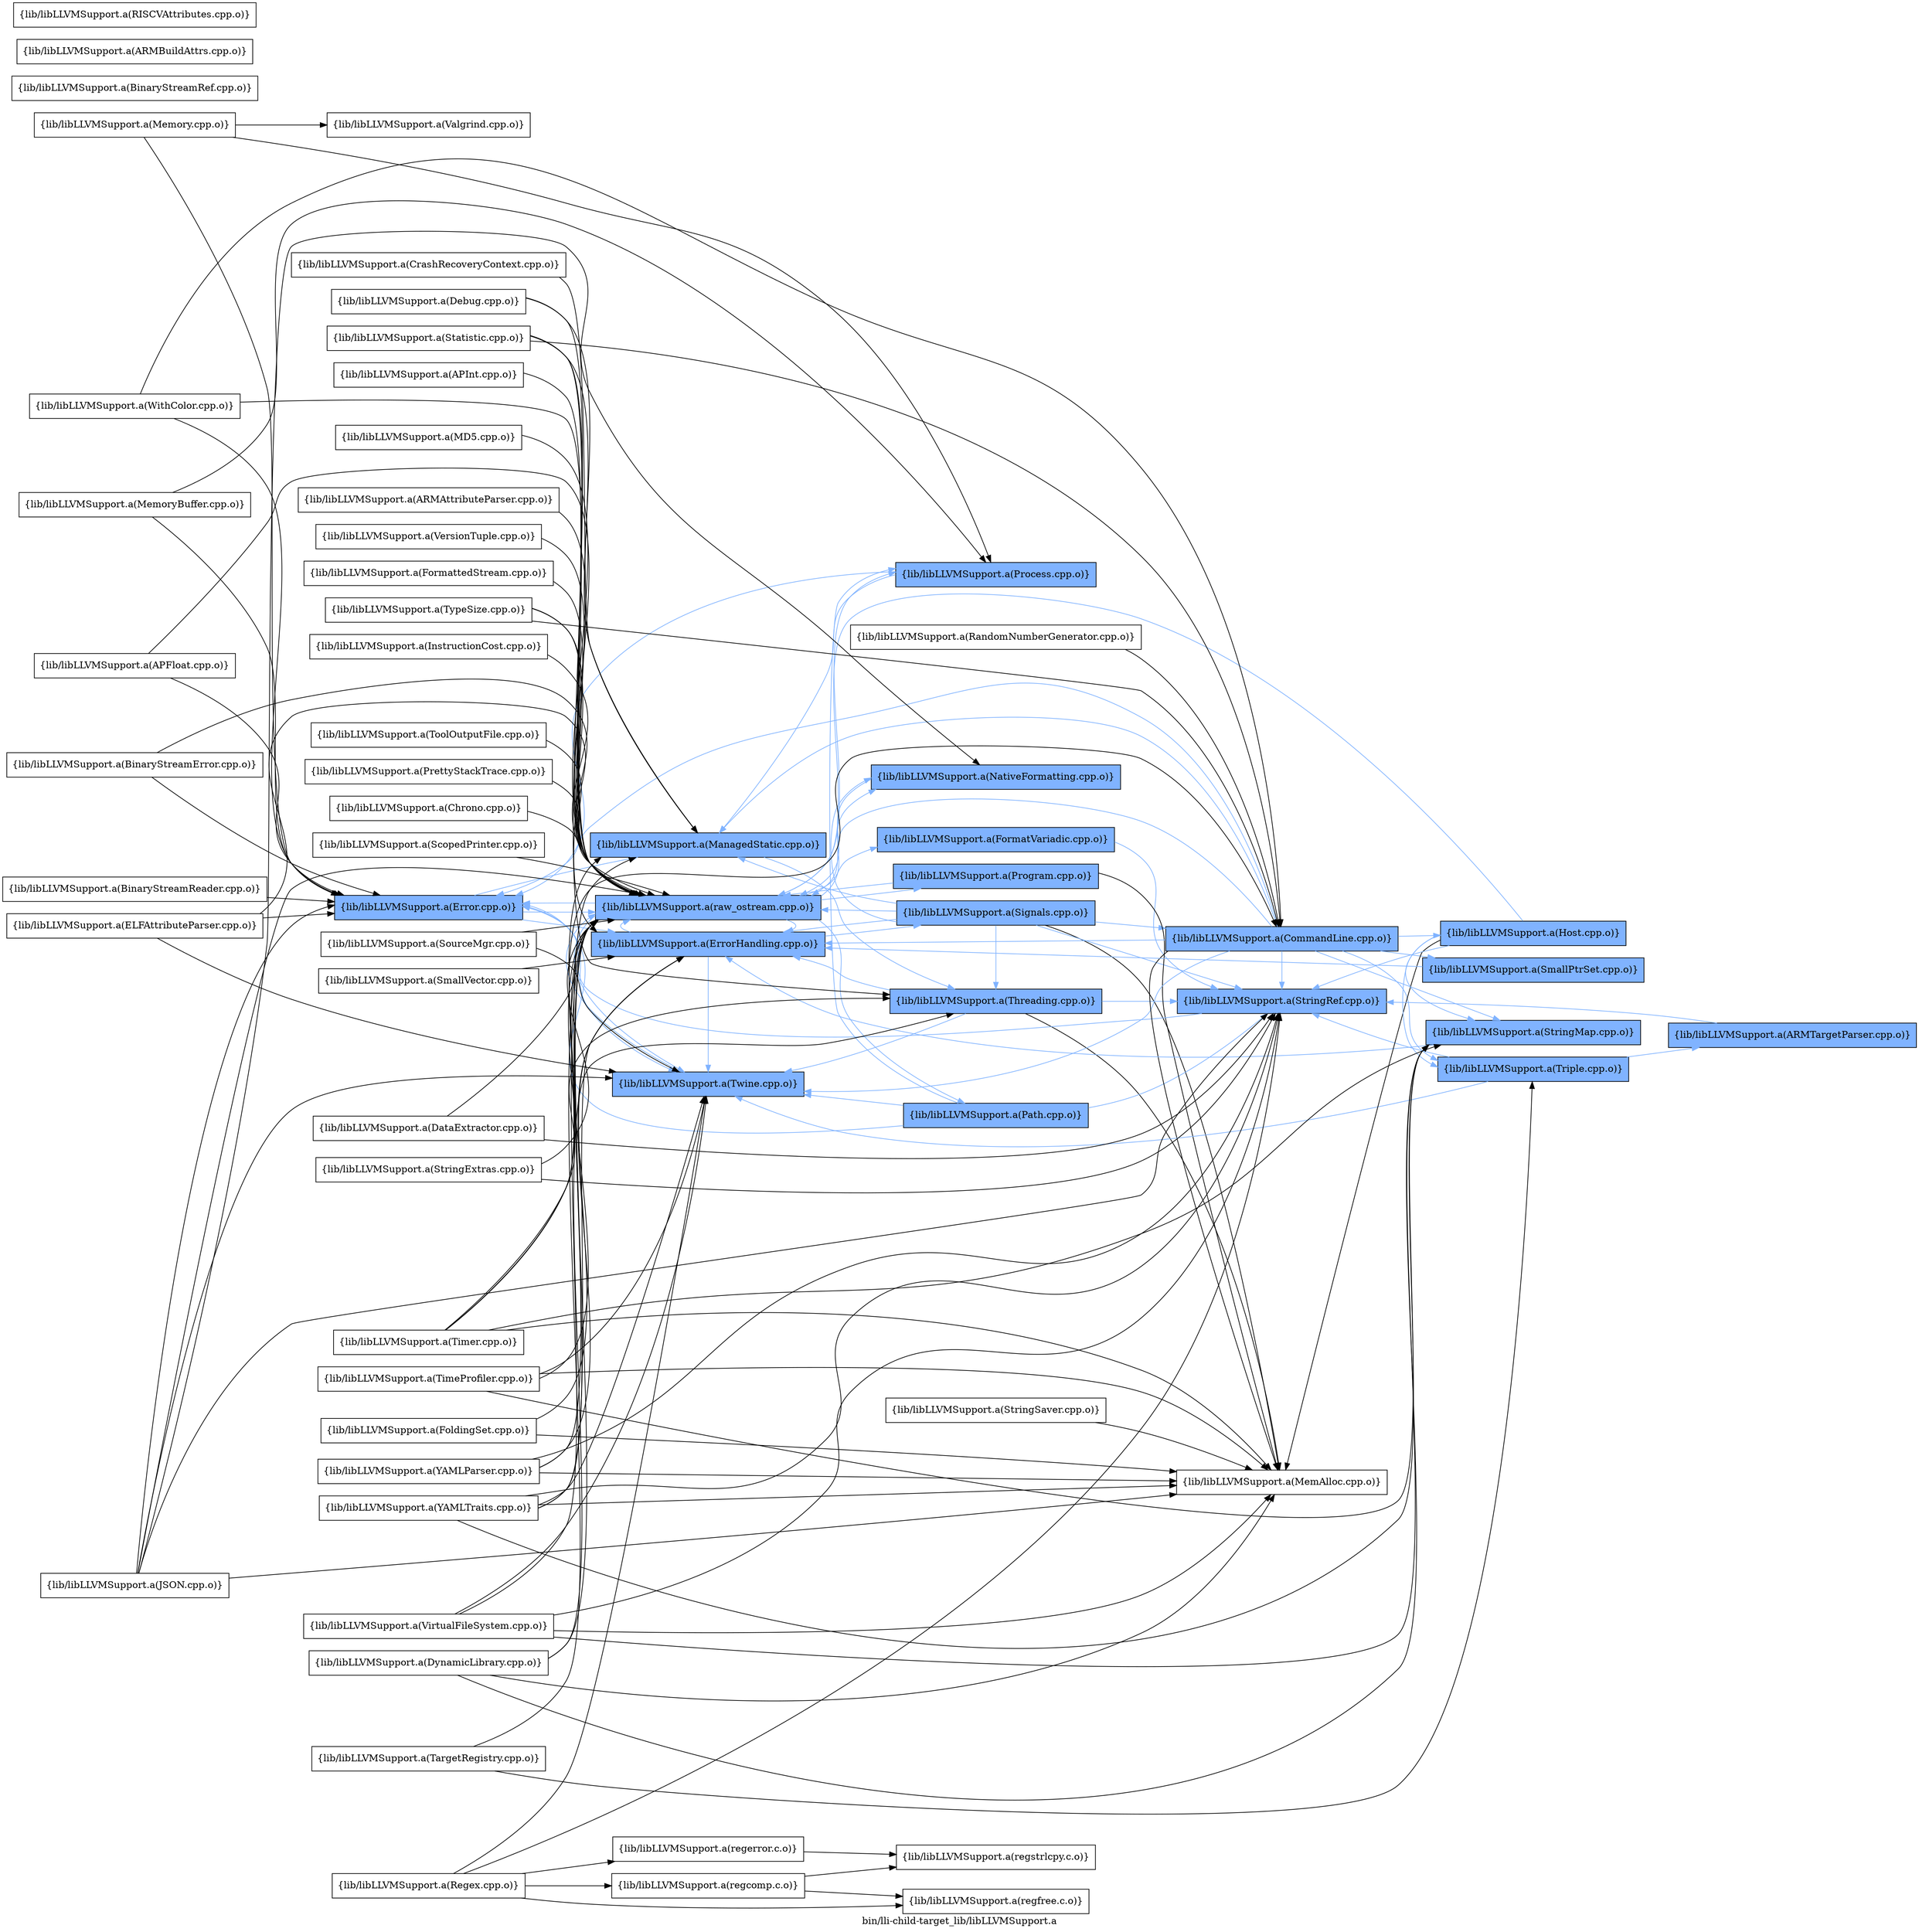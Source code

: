 digraph "bin/lli-child-target_lib/libLLVMSupport.a" {
	label="bin/lli-child-target_lib/libLLVMSupport.a";
	rankdir=LR;
	{ rank=same; Node0x559f1d834b88;  }
	{ rank=same; Node0x559f1d830f38; Node0x559f1d834a98; Node0x559f1d830ee8; Node0x559f1d82fd68;  }
	{ rank=same; Node0x559f1d832428; Node0x559f1d833738; Node0x559f1d82f5e8; Node0x559f1d82f778; Node0x559f1d82d9c8; Node0x559f1d834e08; Node0x559f1d831258;  }
	{ rank=same; Node0x559f1d835178; Node0x559f1d82cd48; Node0x559f1d82ed28;  }
	{ rank=same; Node0x559f1d833a58; Node0x559f1d8312f8; Node0x559f1d82dd38; Node0x559f1d82e0a8;  }
	{ rank=same; Node0x559f1d834b88;  }
	{ rank=same; Node0x559f1d830f38; Node0x559f1d834a98; Node0x559f1d830ee8; Node0x559f1d82fd68;  }
	{ rank=same; Node0x559f1d832428; Node0x559f1d833738; Node0x559f1d82f5e8; Node0x559f1d82f778; Node0x559f1d82d9c8; Node0x559f1d834e08; Node0x559f1d831258;  }
	{ rank=same; Node0x559f1d835178; Node0x559f1d82cd48; Node0x559f1d82ed28;  }
	{ rank=same; Node0x559f1d833a58; Node0x559f1d8312f8; Node0x559f1d82dd38; Node0x559f1d82e0a8;  }

	Node0x559f1d834b88 [shape=record,shape=box,group=1,style=filled,fillcolor="0.600000 0.5 1",label="{lib/libLLVMSupport.a(Error.cpp.o)}"];
	Node0x559f1d834b88 -> Node0x559f1d830f38[color="0.600000 0.5 1"];
	Node0x559f1d834b88 -> Node0x559f1d834a98[color="0.600000 0.5 1"];
	Node0x559f1d834b88 -> Node0x559f1d830ee8[color="0.600000 0.5 1"];
	Node0x559f1d834b88 -> Node0x559f1d82fd68[color="0.600000 0.5 1"];
	Node0x559f1d82fd68 [shape=record,shape=box,group=1,style=filled,fillcolor="0.600000 0.5 1",label="{lib/libLLVMSupport.a(raw_ostream.cpp.o)}"];
	Node0x559f1d82fd68 -> Node0x559f1d834b88[color="0.600000 0.5 1"];
	Node0x559f1d82fd68 -> Node0x559f1d830f38[color="0.600000 0.5 1"];
	Node0x559f1d82fd68 -> Node0x559f1d830ee8[color="0.600000 0.5 1"];
	Node0x559f1d82fd68 -> Node0x559f1d82f5e8[color="0.600000 0.5 1"];
	Node0x559f1d82fd68 -> Node0x559f1d82f778[color="0.600000 0.5 1"];
	Node0x559f1d82fd68 -> Node0x559f1d82d9c8[color="0.600000 0.5 1"];
	Node0x559f1d82fd68 -> Node0x559f1d834e08[color="0.600000 0.5 1"];
	Node0x559f1d82fd68 -> Node0x559f1d831258[color="0.600000 0.5 1"];
	Node0x559f1d82f0e8 [shape=record,shape=box,group=0,label="{lib/libLLVMSupport.a(DynamicLibrary.cpp.o)}"];
	Node0x559f1d82f0e8 -> Node0x559f1d834a98;
	Node0x559f1d82f0e8 -> Node0x559f1d835178;
	Node0x559f1d82f0e8 -> Node0x559f1d833a58;
	Node0x559f1d82f0e8 -> Node0x559f1d833738;
	Node0x559f1d82dd38 [shape=record,shape=box,group=1,style=filled,fillcolor="0.600000 0.5 1",label="{lib/libLLVMSupport.a(Host.cpp.o)}"];
	Node0x559f1d82dd38 -> Node0x559f1d835178;
	Node0x559f1d82dd38 -> Node0x559f1d833a58[color="0.600000 0.5 1"];
	Node0x559f1d82dd38 -> Node0x559f1d82cd48[color="0.600000 0.5 1"];
	Node0x559f1d82dd38 -> Node0x559f1d8312f8[color="0.600000 0.5 1"];
	Node0x559f1d82dd38 -> Node0x559f1d82fd68[color="0.600000 0.5 1"];
	Node0x559f1d82d798 [shape=record,shape=box,group=0,label="{lib/libLLVMSupport.a(Memory.cpp.o)}"];
	Node0x559f1d82d798 -> Node0x559f1d834b88;
	Node0x559f1d82d798 -> Node0x559f1d834e08;
	Node0x559f1d82d798 -> Node0x559f1d833fa8;
	Node0x559f1d834e08 [shape=record,shape=box,group=1,style=filled,fillcolor="0.600000 0.5 1",label="{lib/libLLVMSupport.a(Process.cpp.o)}"];
	Node0x559f1d834e08 -> Node0x559f1d834b88[color="0.600000 0.5 1"];
	Node0x559f1d834e08 -> Node0x559f1d834a98[color="0.600000 0.5 1"];
	Node0x559f1d834a98 [shape=record,shape=box,group=1,style=filled,fillcolor="0.600000 0.5 1",label="{lib/libLLVMSupport.a(ManagedStatic.cpp.o)}"];
	Node0x559f1d834a98 -> Node0x559f1d833738[color="0.600000 0.5 1"];
	Node0x559f1d830f38 [shape=record,shape=box,group=1,style=filled,fillcolor="0.600000 0.5 1",label="{lib/libLLVMSupport.a(ErrorHandling.cpp.o)}"];
	Node0x559f1d830f38 -> Node0x559f1d830ee8[color="0.600000 0.5 1"];
	Node0x559f1d830f38 -> Node0x559f1d82fd68[color="0.600000 0.5 1"];
	Node0x559f1d830f38 -> Node0x559f1d832428[color="0.600000 0.5 1"];
	Node0x559f1d835178 [shape=record,shape=box,group=0,label="{lib/libLLVMSupport.a(MemAlloc.cpp.o)}"];
	Node0x559f1d833a58 [shape=record,shape=box,group=1,style=filled,fillcolor="0.600000 0.5 1",label="{lib/libLLVMSupport.a(StringMap.cpp.o)}"];
	Node0x559f1d833a58 -> Node0x559f1d830f38[color="0.600000 0.5 1"];
	Node0x559f1d830ee8 [shape=record,shape=box,group=1,style=filled,fillcolor="0.600000 0.5 1",label="{lib/libLLVMSupport.a(Twine.cpp.o)}"];
	Node0x559f1d830ee8 -> Node0x559f1d82fd68[color="0.600000 0.5 1"];
	Node0x559f1d831bb8 [shape=record,shape=box,group=0,label="{lib/libLLVMSupport.a(Debug.cpp.o)}"];
	Node0x559f1d831bb8 -> Node0x559f1d834a98;
	Node0x559f1d831bb8 -> Node0x559f1d82fd68;
	Node0x559f1d833918 [shape=record,shape=box,group=0,label="{lib/libLLVMSupport.a(ELFAttributeParser.cpp.o)}"];
	Node0x559f1d833918 -> Node0x559f1d834b88;
	Node0x559f1d833918 -> Node0x559f1d830ee8;
	Node0x559f1d833918 -> Node0x559f1d82fd68;
	Node0x559f1d834048 [shape=record,shape=box,group=0,label="{lib/libLLVMSupport.a(DataExtractor.cpp.o)}"];
	Node0x559f1d834048 -> Node0x559f1d82cd48;
	Node0x559f1d834048 -> Node0x559f1d82fd68;
	Node0x559f1d82cd48 [shape=record,shape=box,group=1,style=filled,fillcolor="0.600000 0.5 1",label="{lib/libLLVMSupport.a(StringRef.cpp.o)}"];
	Node0x559f1d82cd48 -> Node0x559f1d834b88[color="0.600000 0.5 1"];
	Node0x559f1d832428 [shape=record,shape=box,group=1,style=filled,fillcolor="0.600000 0.5 1",label="{lib/libLLVMSupport.a(Signals.cpp.o)}"];
	Node0x559f1d832428 -> Node0x559f1d830f38[color="0.600000 0.5 1"];
	Node0x559f1d832428 -> Node0x559f1d834a98[color="0.600000 0.5 1"];
	Node0x559f1d832428 -> Node0x559f1d835178;
	Node0x559f1d832428 -> Node0x559f1d82cd48[color="0.600000 0.5 1"];
	Node0x559f1d832428 -> Node0x559f1d82fd68[color="0.600000 0.5 1"];
	Node0x559f1d832428 -> Node0x559f1d82f5e8[color="0.600000 0.5 1"];
	Node0x559f1d832428 -> Node0x559f1d82ed28[color="0.600000 0.5 1"];
	Node0x559f1d832428 -> Node0x559f1d833738[color="0.600000 0.5 1"];
	Node0x559f1d833738 [shape=record,shape=box,group=1,style=filled,fillcolor="0.600000 0.5 1",label="{lib/libLLVMSupport.a(Threading.cpp.o)}"];
	Node0x559f1d833738 -> Node0x559f1d830f38[color="0.600000 0.5 1"];
	Node0x559f1d833738 -> Node0x559f1d835178;
	Node0x559f1d833738 -> Node0x559f1d82cd48[color="0.600000 0.5 1"];
	Node0x559f1d833738 -> Node0x559f1d830ee8[color="0.600000 0.5 1"];
	Node0x559f1d834f48 [shape=record,shape=box,group=0,label="{lib/libLLVMSupport.a(MemoryBuffer.cpp.o)}"];
	Node0x559f1d834f48 -> Node0x559f1d834b88;
	Node0x559f1d834f48 -> Node0x559f1d834e08;
	Node0x559f1d833508 [shape=record,shape=box,group=0,label="{lib/libLLVMSupport.a(ScopedPrinter.cpp.o)}"];
	Node0x559f1d833508 -> Node0x559f1d82fd68;
	Node0x559f1d833c88 [shape=record,shape=box,group=0,label="{lib/libLLVMSupport.a(SmallVector.cpp.o)}"];
	Node0x559f1d833c88 -> Node0x559f1d830f38;
	Node0x559f1d82d8d8 [shape=record,shape=box,group=0,label="{lib/libLLVMSupport.a(APFloat.cpp.o)}"];
	Node0x559f1d82d8d8 -> Node0x559f1d834b88;
	Node0x559f1d82d8d8 -> Node0x559f1d82fd68;
	Node0x559f1d82bd08 [shape=record,shape=box,group=0,label="{lib/libLLVMSupport.a(APInt.cpp.o)}"];
	Node0x559f1d82bd08 -> Node0x559f1d82fd68;
	Node0x559f1d82b628 [shape=record,shape=box,group=0,label="{lib/libLLVMSupport.a(FoldingSet.cpp.o)}"];
	Node0x559f1d82b628 -> Node0x559f1d830f38;
	Node0x559f1d82b628 -> Node0x559f1d835178;
	Node0x559f1d8312f8 [shape=record,shape=box,group=1,style=filled,fillcolor="0.600000 0.5 1",label="{lib/libLLVMSupport.a(Triple.cpp.o)}"];
	Node0x559f1d8312f8 -> Node0x559f1d82cd48[color="0.600000 0.5 1"];
	Node0x559f1d8312f8 -> Node0x559f1d830718[color="0.600000 0.5 1"];
	Node0x559f1d8312f8 -> Node0x559f1d830ee8[color="0.600000 0.5 1"];
	Node0x559f1d830718 [shape=record,shape=box,group=1,style=filled,fillcolor="0.600000 0.5 1",label="{lib/libLLVMSupport.a(ARMTargetParser.cpp.o)}"];
	Node0x559f1d830718 -> Node0x559f1d82cd48[color="0.600000 0.5 1"];
	Node0x559f1d82f5e8 [shape=record,shape=box,group=1,style=filled,fillcolor="0.600000 0.5 1",label="{lib/libLLVMSupport.a(NativeFormatting.cpp.o)}"];
	Node0x559f1d82f5e8 -> Node0x559f1d82fd68[color="0.600000 0.5 1"];
	Node0x559f1d82f778 [shape=record,shape=box,group=1,style=filled,fillcolor="0.600000 0.5 1",label="{lib/libLLVMSupport.a(FormatVariadic.cpp.o)}"];
	Node0x559f1d82f778 -> Node0x559f1d82cd48[color="0.600000 0.5 1"];
	Node0x559f1d82d9c8 [shape=record,shape=box,group=1,style=filled,fillcolor="0.600000 0.5 1",label="{lib/libLLVMSupport.a(Path.cpp.o)}"];
	Node0x559f1d82d9c8 -> Node0x559f1d834b88[color="0.600000 0.5 1"];
	Node0x559f1d82d9c8 -> Node0x559f1d82cd48[color="0.600000 0.5 1"];
	Node0x559f1d82d9c8 -> Node0x559f1d830ee8[color="0.600000 0.5 1"];
	Node0x559f1d82d9c8 -> Node0x559f1d834e08[color="0.600000 0.5 1"];
	Node0x559f1d831258 [shape=record,shape=box,group=1,style=filled,fillcolor="0.600000 0.5 1",label="{lib/libLLVMSupport.a(Program.cpp.o)}"];
	Node0x559f1d831258 -> Node0x559f1d835178;
	Node0x559f1d831258 -> Node0x559f1d82fd68[color="0.600000 0.5 1"];
	Node0x559f1d833fa8 [shape=record,shape=box,group=0,label="{lib/libLLVMSupport.a(Valgrind.cpp.o)}"];
	Node0x559f1d834188 [shape=record,shape=box,group=0,label="{lib/libLLVMSupport.a(MD5.cpp.o)}"];
	Node0x559f1d834188 -> Node0x559f1d82fd68;
	Node0x559f1d830bc8 [shape=record,shape=box,group=0,label="{lib/libLLVMSupport.a(CrashRecoveryContext.cpp.o)}"];
	Node0x559f1d830bc8 -> Node0x559f1d834a98;
	Node0x559f1d831848 [shape=record,shape=box,group=0,label="{lib/libLLVMSupport.a(StringExtras.cpp.o)}"];
	Node0x559f1d831848 -> Node0x559f1d82cd48;
	Node0x559f1d831848 -> Node0x559f1d82fd68;
	Node0x559f1d832b58 [shape=record,shape=box,group=0,label="{lib/libLLVMSupport.a(StringSaver.cpp.o)}"];
	Node0x559f1d832b58 -> Node0x559f1d835178;
	Node0x559f1d82ed28 [shape=record,shape=box,group=1,style=filled,fillcolor="0.600000 0.5 1",label="{lib/libLLVMSupport.a(CommandLine.cpp.o)}"];
	Node0x559f1d82ed28 -> Node0x559f1d834b88[color="0.600000 0.5 1"];
	Node0x559f1d82ed28 -> Node0x559f1d830f38[color="0.600000 0.5 1"];
	Node0x559f1d82ed28 -> Node0x559f1d834a98[color="0.600000 0.5 1"];
	Node0x559f1d82ed28 -> Node0x559f1d835178;
	Node0x559f1d82ed28 -> Node0x559f1d833a58[color="0.600000 0.5 1"];
	Node0x559f1d82ed28 -> Node0x559f1d82cd48[color="0.600000 0.5 1"];
	Node0x559f1d82ed28 -> Node0x559f1d8312f8[color="0.600000 0.5 1"];
	Node0x559f1d82ed28 -> Node0x559f1d830ee8[color="0.600000 0.5 1"];
	Node0x559f1d82ed28 -> Node0x559f1d82fd68[color="0.600000 0.5 1"];
	Node0x559f1d82ed28 -> Node0x559f1d82dd38[color="0.600000 0.5 1"];
	Node0x559f1d82ed28 -> Node0x559f1d82e0a8[color="0.600000 0.5 1"];
	Node0x559f1d82e0a8 [shape=record,shape=box,group=1,style=filled,fillcolor="0.600000 0.5 1",label="{lib/libLLVMSupport.a(SmallPtrSet.cpp.o)}"];
	Node0x559f1d82e0a8 -> Node0x559f1d830f38[color="0.600000 0.5 1"];
	Node0x559f1d82fc28 [shape=record,shape=box,group=0,label="{lib/libLLVMSupport.a(VirtualFileSystem.cpp.o)}"];
	Node0x559f1d82fc28 -> Node0x559f1d835178;
	Node0x559f1d82fc28 -> Node0x559f1d833a58;
	Node0x559f1d82fc28 -> Node0x559f1d82cd48;
	Node0x559f1d82fc28 -> Node0x559f1d830ee8;
	Node0x559f1d82fc28 -> Node0x559f1d82fd68;
	Node0x559f1d82dbf8 [shape=record,shape=box,group=0,label="{lib/libLLVMSupport.a(YAMLParser.cpp.o)}"];
	Node0x559f1d82dbf8 -> Node0x559f1d830f38;
	Node0x559f1d82dbf8 -> Node0x559f1d835178;
	Node0x559f1d82dbf8 -> Node0x559f1d82cd48;
	Node0x559f1d82dbf8 -> Node0x559f1d82fd68;
	Node0x559f1d82d4c8 [shape=record,shape=box,group=0,label="{lib/libLLVMSupport.a(SourceMgr.cpp.o)}"];
	Node0x559f1d82d4c8 -> Node0x559f1d830ee8;
	Node0x559f1d82d4c8 -> Node0x559f1d82fd68;
	Node0x559f1d82ba88 [shape=record,shape=box,group=0,label="{lib/libLLVMSupport.a(WithColor.cpp.o)}"];
	Node0x559f1d82ba88 -> Node0x559f1d834b88;
	Node0x559f1d82ba88 -> Node0x559f1d82fd68;
	Node0x559f1d82ba88 -> Node0x559f1d82ed28;
	Node0x559f1d82d068 [shape=record,shape=box,group=0,label="{lib/libLLVMSupport.a(BinaryStreamReader.cpp.o)}"];
	Node0x559f1d82d068 -> Node0x559f1d834b88;
	Node0x559f1d82cd98 [shape=record,shape=box,group=0,label="{lib/libLLVMSupport.a(BinaryStreamRef.cpp.o)}"];
	Node0x559f1d82d478 [shape=record,shape=box,group=0,label="{lib/libLLVMSupport.a(BinaryStreamError.cpp.o)}"];
	Node0x559f1d82d478 -> Node0x559f1d834b88;
	Node0x559f1d82d478 -> Node0x559f1d82fd68;
	Node0x559f1d82bf88 [shape=record,shape=box,group=0,label="{lib/libLLVMSupport.a(ARMBuildAttrs.cpp.o)}"];
	Node0x559f1d835448 [shape=record,shape=box,group=0,label="{lib/libLLVMSupport.a(RISCVAttributes.cpp.o)}"];
	Node0x559f1d8347c8 [shape=record,shape=box,group=0,label="{lib/libLLVMSupport.a(ARMAttributeParser.cpp.o)}"];
	Node0x559f1d8347c8 -> Node0x559f1d82fd68;
	Node0x559f1d832fb8 [shape=record,shape=box,group=0,label="{lib/libLLVMSupport.a(TargetRegistry.cpp.o)}"];
	Node0x559f1d832fb8 -> Node0x559f1d8312f8;
	Node0x559f1d832fb8 -> Node0x559f1d82fd68;
	Node0x559f1d833d28 [shape=record,shape=box,group=0,label="{lib/libLLVMSupport.a(TypeSize.cpp.o)}"];
	Node0x559f1d833d28 -> Node0x559f1d830f38;
	Node0x559f1d833d28 -> Node0x559f1d82fd68;
	Node0x559f1d833d28 -> Node0x559f1d82ed28;
	Node0x559f1d82b948 [shape=record,shape=box,group=0,label="{lib/libLLVMSupport.a(YAMLTraits.cpp.o)}"];
	Node0x559f1d82b948 -> Node0x559f1d830f38;
	Node0x559f1d82b948 -> Node0x559f1d835178;
	Node0x559f1d82b948 -> Node0x559f1d833a58;
	Node0x559f1d82b948 -> Node0x559f1d82cd48;
	Node0x559f1d82b948 -> Node0x559f1d830ee8;
	Node0x559f1d82b948 -> Node0x559f1d82fd68;
	Node0x559f1d82f908 [shape=record,shape=box,group=0,label="{lib/libLLVMSupport.a(VersionTuple.cpp.o)}"];
	Node0x559f1d82f908 -> Node0x559f1d82fd68;
	Node0x559f1d831cf8 [shape=record,shape=box,group=0,label="{lib/libLLVMSupport.a(FormattedStream.cpp.o)}"];
	Node0x559f1d831cf8 -> Node0x559f1d82fd68;
	Node0x559f1d82ec88 [shape=record,shape=box,group=0,label="{lib/libLLVMSupport.a(Regex.cpp.o)}"];
	Node0x559f1d82ec88 -> Node0x559f1d82cd48;
	Node0x559f1d82ec88 -> Node0x559f1d830ee8;
	Node0x559f1d82ec88 -> Node0x559f1d82e508;
	Node0x559f1d82ec88 -> Node0x559f1d830178;
	Node0x559f1d82ec88 -> Node0x559f1d82fa98;
	Node0x559f1d82e508 [shape=record,shape=box,group=0,label="{lib/libLLVMSupport.a(regcomp.c.o)}"];
	Node0x559f1d82e508 -> Node0x559f1d82ff98;
	Node0x559f1d82e508 -> Node0x559f1d830178;
	Node0x559f1d830178 [shape=record,shape=box,group=0,label="{lib/libLLVMSupport.a(regfree.c.o)}"];
	Node0x559f1d82fa98 [shape=record,shape=box,group=0,label="{lib/libLLVMSupport.a(regerror.c.o)}"];
	Node0x559f1d82fa98 -> Node0x559f1d82ff98;
	Node0x559f1d82ff98 [shape=record,shape=box,group=0,label="{lib/libLLVMSupport.a(regstrlcpy.c.o)}"];
	Node0x559f1d830948 [shape=record,shape=box,group=0,label="{lib/libLLVMSupport.a(InstructionCost.cpp.o)}"];
	Node0x559f1d830948 -> Node0x559f1d82fd68;
	Node0x559f1d82e2d8 [shape=record,shape=box,group=0,label="{lib/libLLVMSupport.a(ToolOutputFile.cpp.o)}"];
	Node0x559f1d82e2d8 -> Node0x559f1d82fd68;
	Node0x559f1d831a28 [shape=record,shape=box,group=0,label="{lib/libLLVMSupport.a(RandomNumberGenerator.cpp.o)}"];
	Node0x559f1d831a28 -> Node0x559f1d82ed28;
	Node0x559f1d8314d8 [shape=record,shape=box,group=0,label="{lib/libLLVMSupport.a(Statistic.cpp.o)}"];
	Node0x559f1d8314d8 -> Node0x559f1d834a98;
	Node0x559f1d8314d8 -> Node0x559f1d82fd68;
	Node0x559f1d8314d8 -> Node0x559f1d82ed28;
	Node0x559f1d8314d8 -> Node0x559f1d833738;
	Node0x559f1d8309e8 [shape=record,shape=box,group=0,label="{lib/libLLVMSupport.a(Timer.cpp.o)}"];
	Node0x559f1d8309e8 -> Node0x559f1d834a98;
	Node0x559f1d8309e8 -> Node0x559f1d835178;
	Node0x559f1d8309e8 -> Node0x559f1d833a58;
	Node0x559f1d8309e8 -> Node0x559f1d82fd68;
	Node0x559f1d8309e8 -> Node0x559f1d82ed28;
	Node0x559f1d8309e8 -> Node0x559f1d833738;
	Node0x559f1d834d18 [shape=record,shape=box,group=0,label="{lib/libLLVMSupport.a(TimeProfiler.cpp.o)}"];
	Node0x559f1d834d18 -> Node0x559f1d835178;
	Node0x559f1d834d18 -> Node0x559f1d833a58;
	Node0x559f1d834d18 -> Node0x559f1d830ee8;
	Node0x559f1d834d18 -> Node0x559f1d82fd68;
	Node0x559f1d833be8 [shape=record,shape=box,group=0,label="{lib/libLLVMSupport.a(JSON.cpp.o)}"];
	Node0x559f1d833be8 -> Node0x559f1d834b88;
	Node0x559f1d833be8 -> Node0x559f1d835178;
	Node0x559f1d833be8 -> Node0x559f1d82cd48;
	Node0x559f1d833be8 -> Node0x559f1d830ee8;
	Node0x559f1d833be8 -> Node0x559f1d82fd68;
	Node0x559f1d833be8 -> Node0x559f1d82f5e8;
	Node0x559f1d835038 [shape=record,shape=box,group=0,label="{lib/libLLVMSupport.a(PrettyStackTrace.cpp.o)}"];
	Node0x559f1d835038 -> Node0x559f1d82fd68;
	Node0x559f1d834318 [shape=record,shape=box,group=0,label="{lib/libLLVMSupport.a(Chrono.cpp.o)}"];
	Node0x559f1d834318 -> Node0x559f1d82fd68;
}
